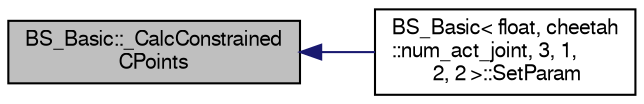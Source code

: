 digraph "BS_Basic::_CalcConstrainedCPoints"
{
  edge [fontname="FreeSans",fontsize="10",labelfontname="FreeSans",labelfontsize="10"];
  node [fontname="FreeSans",fontsize="10",shape=record];
  rankdir="LR";
  Node1 [label="BS_Basic::_CalcConstrained\lCPoints",height=0.2,width=0.4,color="black", fillcolor="grey75", style="filled", fontcolor="black"];
  Node1 -> Node2 [dir="back",color="midnightblue",fontsize="10",style="solid",fontname="FreeSans"];
  Node2 [label="BS_Basic\< float, cheetah\l::num_act_joint, 3, 1,\l 2, 2 \>::SetParam",height=0.2,width=0.4,color="black", fillcolor="white", style="filled",URL="$d9/da0/class_b_s___basic.html#a432ccfe3f11e915682afa668a41407b5"];
}
